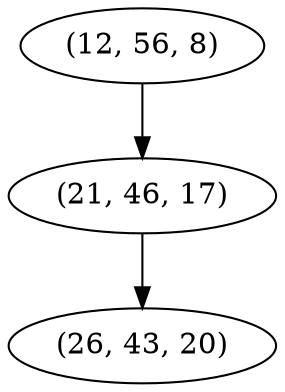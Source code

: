 digraph tree {
    "(12, 56, 8)";
    "(21, 46, 17)";
    "(26, 43, 20)";
    "(12, 56, 8)" -> "(21, 46, 17)";
    "(21, 46, 17)" -> "(26, 43, 20)";
}
